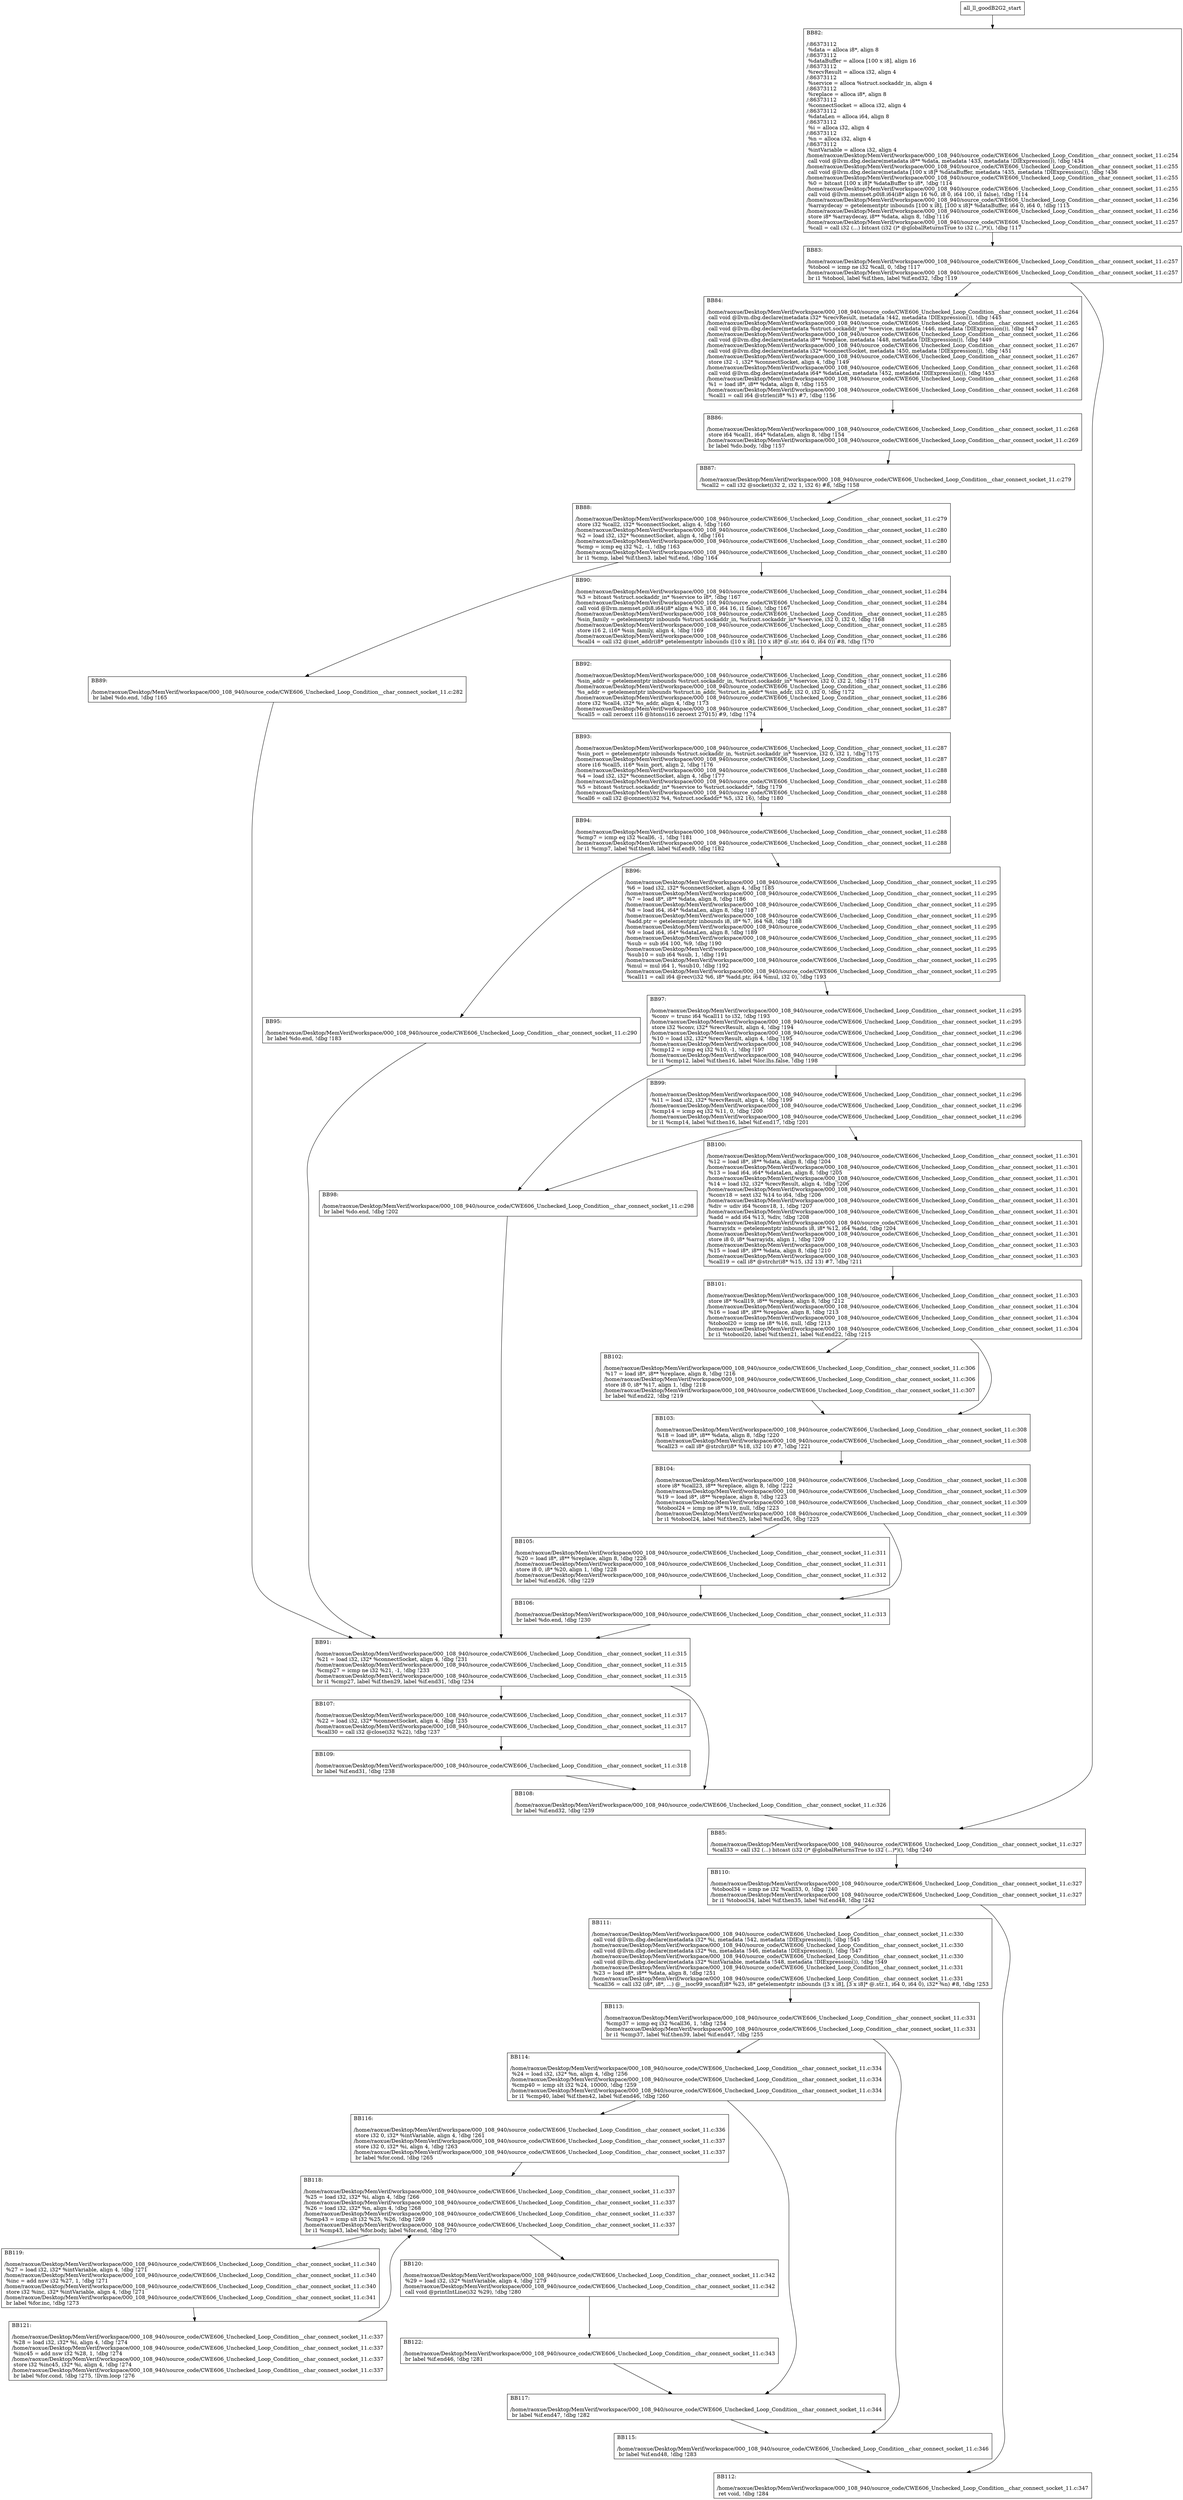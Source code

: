 digraph "CFG for'all_ll_goodB2G2' function" {
	BBall_ll_goodB2G2_start[shape=record,label="{all_ll_goodB2G2_start}"];
	BBall_ll_goodB2G2_start-> all_ll_goodB2G2BB82;
	all_ll_goodB2G2BB82 [shape=record, label="{BB82:\l\l/:86373112\l
  %data = alloca i8*, align 8\l
/:86373112\l
  %dataBuffer = alloca [100 x i8], align 16\l
/:86373112\l
  %recvResult = alloca i32, align 4\l
/:86373112\l
  %service = alloca %struct.sockaddr_in, align 4\l
/:86373112\l
  %replace = alloca i8*, align 8\l
/:86373112\l
  %connectSocket = alloca i32, align 4\l
/:86373112\l
  %dataLen = alloca i64, align 8\l
/:86373112\l
  %i = alloca i32, align 4\l
/:86373112\l
  %n = alloca i32, align 4\l
/:86373112\l
  %intVariable = alloca i32, align 4\l
/home/raoxue/Desktop/MemVerif/workspace/000_108_940/source_code/CWE606_Unchecked_Loop_Condition__char_connect_socket_11.c:254\l
  call void @llvm.dbg.declare(metadata i8** %data, metadata !433, metadata !DIExpression()), !dbg !434\l
/home/raoxue/Desktop/MemVerif/workspace/000_108_940/source_code/CWE606_Unchecked_Loop_Condition__char_connect_socket_11.c:255\l
  call void @llvm.dbg.declare(metadata [100 x i8]* %dataBuffer, metadata !435, metadata !DIExpression()), !dbg !436\l
/home/raoxue/Desktop/MemVerif/workspace/000_108_940/source_code/CWE606_Unchecked_Loop_Condition__char_connect_socket_11.c:255\l
  %0 = bitcast [100 x i8]* %dataBuffer to i8*, !dbg !114\l
/home/raoxue/Desktop/MemVerif/workspace/000_108_940/source_code/CWE606_Unchecked_Loop_Condition__char_connect_socket_11.c:255\l
  call void @llvm.memset.p0i8.i64(i8* align 16 %0, i8 0, i64 100, i1 false), !dbg !114\l
/home/raoxue/Desktop/MemVerif/workspace/000_108_940/source_code/CWE606_Unchecked_Loop_Condition__char_connect_socket_11.c:256\l
  %arraydecay = getelementptr inbounds [100 x i8], [100 x i8]* %dataBuffer, i64 0, i64 0, !dbg !115\l
/home/raoxue/Desktop/MemVerif/workspace/000_108_940/source_code/CWE606_Unchecked_Loop_Condition__char_connect_socket_11.c:256\l
  store i8* %arraydecay, i8** %data, align 8, !dbg !116\l
/home/raoxue/Desktop/MemVerif/workspace/000_108_940/source_code/CWE606_Unchecked_Loop_Condition__char_connect_socket_11.c:257\l
  %call = call i32 (...) bitcast (i32 ()* @globalReturnsTrue to i32 (...)*)(), !dbg !117\l
}"];
	all_ll_goodB2G2BB82-> all_ll_goodB2G2BB83;
	all_ll_goodB2G2BB83 [shape=record, label="{BB83:\l\l/home/raoxue/Desktop/MemVerif/workspace/000_108_940/source_code/CWE606_Unchecked_Loop_Condition__char_connect_socket_11.c:257\l
  %tobool = icmp ne i32 %call, 0, !dbg !117\l
/home/raoxue/Desktop/MemVerif/workspace/000_108_940/source_code/CWE606_Unchecked_Loop_Condition__char_connect_socket_11.c:257\l
  br i1 %tobool, label %if.then, label %if.end32, !dbg !119\l
}"];
	all_ll_goodB2G2BB83-> all_ll_goodB2G2BB84;
	all_ll_goodB2G2BB83-> all_ll_goodB2G2BB85;
	all_ll_goodB2G2BB84 [shape=record, label="{BB84:\l\l/home/raoxue/Desktop/MemVerif/workspace/000_108_940/source_code/CWE606_Unchecked_Loop_Condition__char_connect_socket_11.c:264\l
  call void @llvm.dbg.declare(metadata i32* %recvResult, metadata !442, metadata !DIExpression()), !dbg !445\l
/home/raoxue/Desktop/MemVerif/workspace/000_108_940/source_code/CWE606_Unchecked_Loop_Condition__char_connect_socket_11.c:265\l
  call void @llvm.dbg.declare(metadata %struct.sockaddr_in* %service, metadata !446, metadata !DIExpression()), !dbg !447\l
/home/raoxue/Desktop/MemVerif/workspace/000_108_940/source_code/CWE606_Unchecked_Loop_Condition__char_connect_socket_11.c:266\l
  call void @llvm.dbg.declare(metadata i8** %replace, metadata !448, metadata !DIExpression()), !dbg !449\l
/home/raoxue/Desktop/MemVerif/workspace/000_108_940/source_code/CWE606_Unchecked_Loop_Condition__char_connect_socket_11.c:267\l
  call void @llvm.dbg.declare(metadata i32* %connectSocket, metadata !450, metadata !DIExpression()), !dbg !451\l
/home/raoxue/Desktop/MemVerif/workspace/000_108_940/source_code/CWE606_Unchecked_Loop_Condition__char_connect_socket_11.c:267\l
  store i32 -1, i32* %connectSocket, align 4, !dbg !149\l
/home/raoxue/Desktop/MemVerif/workspace/000_108_940/source_code/CWE606_Unchecked_Loop_Condition__char_connect_socket_11.c:268\l
  call void @llvm.dbg.declare(metadata i64* %dataLen, metadata !452, metadata !DIExpression()), !dbg !453\l
/home/raoxue/Desktop/MemVerif/workspace/000_108_940/source_code/CWE606_Unchecked_Loop_Condition__char_connect_socket_11.c:268\l
  %1 = load i8*, i8** %data, align 8, !dbg !155\l
/home/raoxue/Desktop/MemVerif/workspace/000_108_940/source_code/CWE606_Unchecked_Loop_Condition__char_connect_socket_11.c:268\l
  %call1 = call i64 @strlen(i8* %1) #7, !dbg !156\l
}"];
	all_ll_goodB2G2BB84-> all_ll_goodB2G2BB86;
	all_ll_goodB2G2BB86 [shape=record, label="{BB86:\l\l/home/raoxue/Desktop/MemVerif/workspace/000_108_940/source_code/CWE606_Unchecked_Loop_Condition__char_connect_socket_11.c:268\l
  store i64 %call1, i64* %dataLen, align 8, !dbg !154\l
/home/raoxue/Desktop/MemVerif/workspace/000_108_940/source_code/CWE606_Unchecked_Loop_Condition__char_connect_socket_11.c:269\l
  br label %do.body, !dbg !157\l
}"];
	all_ll_goodB2G2BB86-> all_ll_goodB2G2BB87;
	all_ll_goodB2G2BB87 [shape=record, label="{BB87:\l\l/home/raoxue/Desktop/MemVerif/workspace/000_108_940/source_code/CWE606_Unchecked_Loop_Condition__char_connect_socket_11.c:279\l
  %call2 = call i32 @socket(i32 2, i32 1, i32 6) #8, !dbg !158\l
}"];
	all_ll_goodB2G2BB87-> all_ll_goodB2G2BB88;
	all_ll_goodB2G2BB88 [shape=record, label="{BB88:\l\l/home/raoxue/Desktop/MemVerif/workspace/000_108_940/source_code/CWE606_Unchecked_Loop_Condition__char_connect_socket_11.c:279\l
  store i32 %call2, i32* %connectSocket, align 4, !dbg !160\l
/home/raoxue/Desktop/MemVerif/workspace/000_108_940/source_code/CWE606_Unchecked_Loop_Condition__char_connect_socket_11.c:280\l
  %2 = load i32, i32* %connectSocket, align 4, !dbg !161\l
/home/raoxue/Desktop/MemVerif/workspace/000_108_940/source_code/CWE606_Unchecked_Loop_Condition__char_connect_socket_11.c:280\l
  %cmp = icmp eq i32 %2, -1, !dbg !163\l
/home/raoxue/Desktop/MemVerif/workspace/000_108_940/source_code/CWE606_Unchecked_Loop_Condition__char_connect_socket_11.c:280\l
  br i1 %cmp, label %if.then3, label %if.end, !dbg !164\l
}"];
	all_ll_goodB2G2BB88-> all_ll_goodB2G2BB89;
	all_ll_goodB2G2BB88-> all_ll_goodB2G2BB90;
	all_ll_goodB2G2BB89 [shape=record, label="{BB89:\l\l/home/raoxue/Desktop/MemVerif/workspace/000_108_940/source_code/CWE606_Unchecked_Loop_Condition__char_connect_socket_11.c:282\l
  br label %do.end, !dbg !165\l
}"];
	all_ll_goodB2G2BB89-> all_ll_goodB2G2BB91;
	all_ll_goodB2G2BB90 [shape=record, label="{BB90:\l\l/home/raoxue/Desktop/MemVerif/workspace/000_108_940/source_code/CWE606_Unchecked_Loop_Condition__char_connect_socket_11.c:284\l
  %3 = bitcast %struct.sockaddr_in* %service to i8*, !dbg !167\l
/home/raoxue/Desktop/MemVerif/workspace/000_108_940/source_code/CWE606_Unchecked_Loop_Condition__char_connect_socket_11.c:284\l
  call void @llvm.memset.p0i8.i64(i8* align 4 %3, i8 0, i64 16, i1 false), !dbg !167\l
/home/raoxue/Desktop/MemVerif/workspace/000_108_940/source_code/CWE606_Unchecked_Loop_Condition__char_connect_socket_11.c:285\l
  %sin_family = getelementptr inbounds %struct.sockaddr_in, %struct.sockaddr_in* %service, i32 0, i32 0, !dbg !168\l
/home/raoxue/Desktop/MemVerif/workspace/000_108_940/source_code/CWE606_Unchecked_Loop_Condition__char_connect_socket_11.c:285\l
  store i16 2, i16* %sin_family, align 4, !dbg !169\l
/home/raoxue/Desktop/MemVerif/workspace/000_108_940/source_code/CWE606_Unchecked_Loop_Condition__char_connect_socket_11.c:286\l
  %call4 = call i32 @inet_addr(i8* getelementptr inbounds ([10 x i8], [10 x i8]* @.str, i64 0, i64 0)) #8, !dbg !170\l
}"];
	all_ll_goodB2G2BB90-> all_ll_goodB2G2BB92;
	all_ll_goodB2G2BB92 [shape=record, label="{BB92:\l\l/home/raoxue/Desktop/MemVerif/workspace/000_108_940/source_code/CWE606_Unchecked_Loop_Condition__char_connect_socket_11.c:286\l
  %sin_addr = getelementptr inbounds %struct.sockaddr_in, %struct.sockaddr_in* %service, i32 0, i32 2, !dbg !171\l
/home/raoxue/Desktop/MemVerif/workspace/000_108_940/source_code/CWE606_Unchecked_Loop_Condition__char_connect_socket_11.c:286\l
  %s_addr = getelementptr inbounds %struct.in_addr, %struct.in_addr* %sin_addr, i32 0, i32 0, !dbg !172\l
/home/raoxue/Desktop/MemVerif/workspace/000_108_940/source_code/CWE606_Unchecked_Loop_Condition__char_connect_socket_11.c:286\l
  store i32 %call4, i32* %s_addr, align 4, !dbg !173\l
/home/raoxue/Desktop/MemVerif/workspace/000_108_940/source_code/CWE606_Unchecked_Loop_Condition__char_connect_socket_11.c:287\l
  %call5 = call zeroext i16 @htons(i16 zeroext 27015) #9, !dbg !174\l
}"];
	all_ll_goodB2G2BB92-> all_ll_goodB2G2BB93;
	all_ll_goodB2G2BB93 [shape=record, label="{BB93:\l\l/home/raoxue/Desktop/MemVerif/workspace/000_108_940/source_code/CWE606_Unchecked_Loop_Condition__char_connect_socket_11.c:287\l
  %sin_port = getelementptr inbounds %struct.sockaddr_in, %struct.sockaddr_in* %service, i32 0, i32 1, !dbg !175\l
/home/raoxue/Desktop/MemVerif/workspace/000_108_940/source_code/CWE606_Unchecked_Loop_Condition__char_connect_socket_11.c:287\l
  store i16 %call5, i16* %sin_port, align 2, !dbg !176\l
/home/raoxue/Desktop/MemVerif/workspace/000_108_940/source_code/CWE606_Unchecked_Loop_Condition__char_connect_socket_11.c:288\l
  %4 = load i32, i32* %connectSocket, align 4, !dbg !177\l
/home/raoxue/Desktop/MemVerif/workspace/000_108_940/source_code/CWE606_Unchecked_Loop_Condition__char_connect_socket_11.c:288\l
  %5 = bitcast %struct.sockaddr_in* %service to %struct.sockaddr*, !dbg !179\l
/home/raoxue/Desktop/MemVerif/workspace/000_108_940/source_code/CWE606_Unchecked_Loop_Condition__char_connect_socket_11.c:288\l
  %call6 = call i32 @connect(i32 %4, %struct.sockaddr* %5, i32 16), !dbg !180\l
}"];
	all_ll_goodB2G2BB93-> all_ll_goodB2G2BB94;
	all_ll_goodB2G2BB94 [shape=record, label="{BB94:\l\l/home/raoxue/Desktop/MemVerif/workspace/000_108_940/source_code/CWE606_Unchecked_Loop_Condition__char_connect_socket_11.c:288\l
  %cmp7 = icmp eq i32 %call6, -1, !dbg !181\l
/home/raoxue/Desktop/MemVerif/workspace/000_108_940/source_code/CWE606_Unchecked_Loop_Condition__char_connect_socket_11.c:288\l
  br i1 %cmp7, label %if.then8, label %if.end9, !dbg !182\l
}"];
	all_ll_goodB2G2BB94-> all_ll_goodB2G2BB95;
	all_ll_goodB2G2BB94-> all_ll_goodB2G2BB96;
	all_ll_goodB2G2BB95 [shape=record, label="{BB95:\l\l/home/raoxue/Desktop/MemVerif/workspace/000_108_940/source_code/CWE606_Unchecked_Loop_Condition__char_connect_socket_11.c:290\l
  br label %do.end, !dbg !183\l
}"];
	all_ll_goodB2G2BB95-> all_ll_goodB2G2BB91;
	all_ll_goodB2G2BB96 [shape=record, label="{BB96:\l\l/home/raoxue/Desktop/MemVerif/workspace/000_108_940/source_code/CWE606_Unchecked_Loop_Condition__char_connect_socket_11.c:295\l
  %6 = load i32, i32* %connectSocket, align 4, !dbg !185\l
/home/raoxue/Desktop/MemVerif/workspace/000_108_940/source_code/CWE606_Unchecked_Loop_Condition__char_connect_socket_11.c:295\l
  %7 = load i8*, i8** %data, align 8, !dbg !186\l
/home/raoxue/Desktop/MemVerif/workspace/000_108_940/source_code/CWE606_Unchecked_Loop_Condition__char_connect_socket_11.c:295\l
  %8 = load i64, i64* %dataLen, align 8, !dbg !187\l
/home/raoxue/Desktop/MemVerif/workspace/000_108_940/source_code/CWE606_Unchecked_Loop_Condition__char_connect_socket_11.c:295\l
  %add.ptr = getelementptr inbounds i8, i8* %7, i64 %8, !dbg !188\l
/home/raoxue/Desktop/MemVerif/workspace/000_108_940/source_code/CWE606_Unchecked_Loop_Condition__char_connect_socket_11.c:295\l
  %9 = load i64, i64* %dataLen, align 8, !dbg !189\l
/home/raoxue/Desktop/MemVerif/workspace/000_108_940/source_code/CWE606_Unchecked_Loop_Condition__char_connect_socket_11.c:295\l
  %sub = sub i64 100, %9, !dbg !190\l
/home/raoxue/Desktop/MemVerif/workspace/000_108_940/source_code/CWE606_Unchecked_Loop_Condition__char_connect_socket_11.c:295\l
  %sub10 = sub i64 %sub, 1, !dbg !191\l
/home/raoxue/Desktop/MemVerif/workspace/000_108_940/source_code/CWE606_Unchecked_Loop_Condition__char_connect_socket_11.c:295\l
  %mul = mul i64 1, %sub10, !dbg !192\l
/home/raoxue/Desktop/MemVerif/workspace/000_108_940/source_code/CWE606_Unchecked_Loop_Condition__char_connect_socket_11.c:295\l
  %call11 = call i64 @recv(i32 %6, i8* %add.ptr, i64 %mul, i32 0), !dbg !193\l
}"];
	all_ll_goodB2G2BB96-> all_ll_goodB2G2BB97;
	all_ll_goodB2G2BB97 [shape=record, label="{BB97:\l\l/home/raoxue/Desktop/MemVerif/workspace/000_108_940/source_code/CWE606_Unchecked_Loop_Condition__char_connect_socket_11.c:295\l
  %conv = trunc i64 %call11 to i32, !dbg !193\l
/home/raoxue/Desktop/MemVerif/workspace/000_108_940/source_code/CWE606_Unchecked_Loop_Condition__char_connect_socket_11.c:295\l
  store i32 %conv, i32* %recvResult, align 4, !dbg !194\l
/home/raoxue/Desktop/MemVerif/workspace/000_108_940/source_code/CWE606_Unchecked_Loop_Condition__char_connect_socket_11.c:296\l
  %10 = load i32, i32* %recvResult, align 4, !dbg !195\l
/home/raoxue/Desktop/MemVerif/workspace/000_108_940/source_code/CWE606_Unchecked_Loop_Condition__char_connect_socket_11.c:296\l
  %cmp12 = icmp eq i32 %10, -1, !dbg !197\l
/home/raoxue/Desktop/MemVerif/workspace/000_108_940/source_code/CWE606_Unchecked_Loop_Condition__char_connect_socket_11.c:296\l
  br i1 %cmp12, label %if.then16, label %lor.lhs.false, !dbg !198\l
}"];
	all_ll_goodB2G2BB97-> all_ll_goodB2G2BB98;
	all_ll_goodB2G2BB97-> all_ll_goodB2G2BB99;
	all_ll_goodB2G2BB99 [shape=record, label="{BB99:\l\l/home/raoxue/Desktop/MemVerif/workspace/000_108_940/source_code/CWE606_Unchecked_Loop_Condition__char_connect_socket_11.c:296\l
  %11 = load i32, i32* %recvResult, align 4, !dbg !199\l
/home/raoxue/Desktop/MemVerif/workspace/000_108_940/source_code/CWE606_Unchecked_Loop_Condition__char_connect_socket_11.c:296\l
  %cmp14 = icmp eq i32 %11, 0, !dbg !200\l
/home/raoxue/Desktop/MemVerif/workspace/000_108_940/source_code/CWE606_Unchecked_Loop_Condition__char_connect_socket_11.c:296\l
  br i1 %cmp14, label %if.then16, label %if.end17, !dbg !201\l
}"];
	all_ll_goodB2G2BB99-> all_ll_goodB2G2BB98;
	all_ll_goodB2G2BB99-> all_ll_goodB2G2BB100;
	all_ll_goodB2G2BB98 [shape=record, label="{BB98:\l\l/home/raoxue/Desktop/MemVerif/workspace/000_108_940/source_code/CWE606_Unchecked_Loop_Condition__char_connect_socket_11.c:298\l
  br label %do.end, !dbg !202\l
}"];
	all_ll_goodB2G2BB98-> all_ll_goodB2G2BB91;
	all_ll_goodB2G2BB100 [shape=record, label="{BB100:\l\l/home/raoxue/Desktop/MemVerif/workspace/000_108_940/source_code/CWE606_Unchecked_Loop_Condition__char_connect_socket_11.c:301\l
  %12 = load i8*, i8** %data, align 8, !dbg !204\l
/home/raoxue/Desktop/MemVerif/workspace/000_108_940/source_code/CWE606_Unchecked_Loop_Condition__char_connect_socket_11.c:301\l
  %13 = load i64, i64* %dataLen, align 8, !dbg !205\l
/home/raoxue/Desktop/MemVerif/workspace/000_108_940/source_code/CWE606_Unchecked_Loop_Condition__char_connect_socket_11.c:301\l
  %14 = load i32, i32* %recvResult, align 4, !dbg !206\l
/home/raoxue/Desktop/MemVerif/workspace/000_108_940/source_code/CWE606_Unchecked_Loop_Condition__char_connect_socket_11.c:301\l
  %conv18 = sext i32 %14 to i64, !dbg !206\l
/home/raoxue/Desktop/MemVerif/workspace/000_108_940/source_code/CWE606_Unchecked_Loop_Condition__char_connect_socket_11.c:301\l
  %div = udiv i64 %conv18, 1, !dbg !207\l
/home/raoxue/Desktop/MemVerif/workspace/000_108_940/source_code/CWE606_Unchecked_Loop_Condition__char_connect_socket_11.c:301\l
  %add = add i64 %13, %div, !dbg !208\l
/home/raoxue/Desktop/MemVerif/workspace/000_108_940/source_code/CWE606_Unchecked_Loop_Condition__char_connect_socket_11.c:301\l
  %arrayidx = getelementptr inbounds i8, i8* %12, i64 %add, !dbg !204\l
/home/raoxue/Desktop/MemVerif/workspace/000_108_940/source_code/CWE606_Unchecked_Loop_Condition__char_connect_socket_11.c:301\l
  store i8 0, i8* %arrayidx, align 1, !dbg !209\l
/home/raoxue/Desktop/MemVerif/workspace/000_108_940/source_code/CWE606_Unchecked_Loop_Condition__char_connect_socket_11.c:303\l
  %15 = load i8*, i8** %data, align 8, !dbg !210\l
/home/raoxue/Desktop/MemVerif/workspace/000_108_940/source_code/CWE606_Unchecked_Loop_Condition__char_connect_socket_11.c:303\l
  %call19 = call i8* @strchr(i8* %15, i32 13) #7, !dbg !211\l
}"];
	all_ll_goodB2G2BB100-> all_ll_goodB2G2BB101;
	all_ll_goodB2G2BB101 [shape=record, label="{BB101:\l\l/home/raoxue/Desktop/MemVerif/workspace/000_108_940/source_code/CWE606_Unchecked_Loop_Condition__char_connect_socket_11.c:303\l
  store i8* %call19, i8** %replace, align 8, !dbg !212\l
/home/raoxue/Desktop/MemVerif/workspace/000_108_940/source_code/CWE606_Unchecked_Loop_Condition__char_connect_socket_11.c:304\l
  %16 = load i8*, i8** %replace, align 8, !dbg !213\l
/home/raoxue/Desktop/MemVerif/workspace/000_108_940/source_code/CWE606_Unchecked_Loop_Condition__char_connect_socket_11.c:304\l
  %tobool20 = icmp ne i8* %16, null, !dbg !213\l
/home/raoxue/Desktop/MemVerif/workspace/000_108_940/source_code/CWE606_Unchecked_Loop_Condition__char_connect_socket_11.c:304\l
  br i1 %tobool20, label %if.then21, label %if.end22, !dbg !215\l
}"];
	all_ll_goodB2G2BB101-> all_ll_goodB2G2BB102;
	all_ll_goodB2G2BB101-> all_ll_goodB2G2BB103;
	all_ll_goodB2G2BB102 [shape=record, label="{BB102:\l\l/home/raoxue/Desktop/MemVerif/workspace/000_108_940/source_code/CWE606_Unchecked_Loop_Condition__char_connect_socket_11.c:306\l
  %17 = load i8*, i8** %replace, align 8, !dbg !216\l
/home/raoxue/Desktop/MemVerif/workspace/000_108_940/source_code/CWE606_Unchecked_Loop_Condition__char_connect_socket_11.c:306\l
  store i8 0, i8* %17, align 1, !dbg !218\l
/home/raoxue/Desktop/MemVerif/workspace/000_108_940/source_code/CWE606_Unchecked_Loop_Condition__char_connect_socket_11.c:307\l
  br label %if.end22, !dbg !219\l
}"];
	all_ll_goodB2G2BB102-> all_ll_goodB2G2BB103;
	all_ll_goodB2G2BB103 [shape=record, label="{BB103:\l\l/home/raoxue/Desktop/MemVerif/workspace/000_108_940/source_code/CWE606_Unchecked_Loop_Condition__char_connect_socket_11.c:308\l
  %18 = load i8*, i8** %data, align 8, !dbg !220\l
/home/raoxue/Desktop/MemVerif/workspace/000_108_940/source_code/CWE606_Unchecked_Loop_Condition__char_connect_socket_11.c:308\l
  %call23 = call i8* @strchr(i8* %18, i32 10) #7, !dbg !221\l
}"];
	all_ll_goodB2G2BB103-> all_ll_goodB2G2BB104;
	all_ll_goodB2G2BB104 [shape=record, label="{BB104:\l\l/home/raoxue/Desktop/MemVerif/workspace/000_108_940/source_code/CWE606_Unchecked_Loop_Condition__char_connect_socket_11.c:308\l
  store i8* %call23, i8** %replace, align 8, !dbg !222\l
/home/raoxue/Desktop/MemVerif/workspace/000_108_940/source_code/CWE606_Unchecked_Loop_Condition__char_connect_socket_11.c:309\l
  %19 = load i8*, i8** %replace, align 8, !dbg !223\l
/home/raoxue/Desktop/MemVerif/workspace/000_108_940/source_code/CWE606_Unchecked_Loop_Condition__char_connect_socket_11.c:309\l
  %tobool24 = icmp ne i8* %19, null, !dbg !223\l
/home/raoxue/Desktop/MemVerif/workspace/000_108_940/source_code/CWE606_Unchecked_Loop_Condition__char_connect_socket_11.c:309\l
  br i1 %tobool24, label %if.then25, label %if.end26, !dbg !225\l
}"];
	all_ll_goodB2G2BB104-> all_ll_goodB2G2BB105;
	all_ll_goodB2G2BB104-> all_ll_goodB2G2BB106;
	all_ll_goodB2G2BB105 [shape=record, label="{BB105:\l\l/home/raoxue/Desktop/MemVerif/workspace/000_108_940/source_code/CWE606_Unchecked_Loop_Condition__char_connect_socket_11.c:311\l
  %20 = load i8*, i8** %replace, align 8, !dbg !226\l
/home/raoxue/Desktop/MemVerif/workspace/000_108_940/source_code/CWE606_Unchecked_Loop_Condition__char_connect_socket_11.c:311\l
  store i8 0, i8* %20, align 1, !dbg !228\l
/home/raoxue/Desktop/MemVerif/workspace/000_108_940/source_code/CWE606_Unchecked_Loop_Condition__char_connect_socket_11.c:312\l
  br label %if.end26, !dbg !229\l
}"];
	all_ll_goodB2G2BB105-> all_ll_goodB2G2BB106;
	all_ll_goodB2G2BB106 [shape=record, label="{BB106:\l\l/home/raoxue/Desktop/MemVerif/workspace/000_108_940/source_code/CWE606_Unchecked_Loop_Condition__char_connect_socket_11.c:313\l
  br label %do.end, !dbg !230\l
}"];
	all_ll_goodB2G2BB106-> all_ll_goodB2G2BB91;
	all_ll_goodB2G2BB91 [shape=record, label="{BB91:\l\l/home/raoxue/Desktop/MemVerif/workspace/000_108_940/source_code/CWE606_Unchecked_Loop_Condition__char_connect_socket_11.c:315\l
  %21 = load i32, i32* %connectSocket, align 4, !dbg !231\l
/home/raoxue/Desktop/MemVerif/workspace/000_108_940/source_code/CWE606_Unchecked_Loop_Condition__char_connect_socket_11.c:315\l
  %cmp27 = icmp ne i32 %21, -1, !dbg !233\l
/home/raoxue/Desktop/MemVerif/workspace/000_108_940/source_code/CWE606_Unchecked_Loop_Condition__char_connect_socket_11.c:315\l
  br i1 %cmp27, label %if.then29, label %if.end31, !dbg !234\l
}"];
	all_ll_goodB2G2BB91-> all_ll_goodB2G2BB107;
	all_ll_goodB2G2BB91-> all_ll_goodB2G2BB108;
	all_ll_goodB2G2BB107 [shape=record, label="{BB107:\l\l/home/raoxue/Desktop/MemVerif/workspace/000_108_940/source_code/CWE606_Unchecked_Loop_Condition__char_connect_socket_11.c:317\l
  %22 = load i32, i32* %connectSocket, align 4, !dbg !235\l
/home/raoxue/Desktop/MemVerif/workspace/000_108_940/source_code/CWE606_Unchecked_Loop_Condition__char_connect_socket_11.c:317\l
  %call30 = call i32 @close(i32 %22), !dbg !237\l
}"];
	all_ll_goodB2G2BB107-> all_ll_goodB2G2BB109;
	all_ll_goodB2G2BB109 [shape=record, label="{BB109:\l\l/home/raoxue/Desktop/MemVerif/workspace/000_108_940/source_code/CWE606_Unchecked_Loop_Condition__char_connect_socket_11.c:318\l
  br label %if.end31, !dbg !238\l
}"];
	all_ll_goodB2G2BB109-> all_ll_goodB2G2BB108;
	all_ll_goodB2G2BB108 [shape=record, label="{BB108:\l\l/home/raoxue/Desktop/MemVerif/workspace/000_108_940/source_code/CWE606_Unchecked_Loop_Condition__char_connect_socket_11.c:326\l
  br label %if.end32, !dbg !239\l
}"];
	all_ll_goodB2G2BB108-> all_ll_goodB2G2BB85;
	all_ll_goodB2G2BB85 [shape=record, label="{BB85:\l\l/home/raoxue/Desktop/MemVerif/workspace/000_108_940/source_code/CWE606_Unchecked_Loop_Condition__char_connect_socket_11.c:327\l
  %call33 = call i32 (...) bitcast (i32 ()* @globalReturnsTrue to i32 (...)*)(), !dbg !240\l
}"];
	all_ll_goodB2G2BB85-> all_ll_goodB2G2BB110;
	all_ll_goodB2G2BB110 [shape=record, label="{BB110:\l\l/home/raoxue/Desktop/MemVerif/workspace/000_108_940/source_code/CWE606_Unchecked_Loop_Condition__char_connect_socket_11.c:327\l
  %tobool34 = icmp ne i32 %call33, 0, !dbg !240\l
/home/raoxue/Desktop/MemVerif/workspace/000_108_940/source_code/CWE606_Unchecked_Loop_Condition__char_connect_socket_11.c:327\l
  br i1 %tobool34, label %if.then35, label %if.end48, !dbg !242\l
}"];
	all_ll_goodB2G2BB110-> all_ll_goodB2G2BB111;
	all_ll_goodB2G2BB110-> all_ll_goodB2G2BB112;
	all_ll_goodB2G2BB111 [shape=record, label="{BB111:\l\l/home/raoxue/Desktop/MemVerif/workspace/000_108_940/source_code/CWE606_Unchecked_Loop_Condition__char_connect_socket_11.c:330\l
  call void @llvm.dbg.declare(metadata i32* %i, metadata !542, metadata !DIExpression()), !dbg !545\l
/home/raoxue/Desktop/MemVerif/workspace/000_108_940/source_code/CWE606_Unchecked_Loop_Condition__char_connect_socket_11.c:330\l
  call void @llvm.dbg.declare(metadata i32* %n, metadata !546, metadata !DIExpression()), !dbg !547\l
/home/raoxue/Desktop/MemVerif/workspace/000_108_940/source_code/CWE606_Unchecked_Loop_Condition__char_connect_socket_11.c:330\l
  call void @llvm.dbg.declare(metadata i32* %intVariable, metadata !548, metadata !DIExpression()), !dbg !549\l
/home/raoxue/Desktop/MemVerif/workspace/000_108_940/source_code/CWE606_Unchecked_Loop_Condition__char_connect_socket_11.c:331\l
  %23 = load i8*, i8** %data, align 8, !dbg !251\l
/home/raoxue/Desktop/MemVerif/workspace/000_108_940/source_code/CWE606_Unchecked_Loop_Condition__char_connect_socket_11.c:331\l
  %call36 = call i32 (i8*, i8*, ...) @__isoc99_sscanf(i8* %23, i8* getelementptr inbounds ([3 x i8], [3 x i8]* @.str.1, i64 0, i64 0), i32* %n) #8, !dbg !253\l
}"];
	all_ll_goodB2G2BB111-> all_ll_goodB2G2BB113;
	all_ll_goodB2G2BB113 [shape=record, label="{BB113:\l\l/home/raoxue/Desktop/MemVerif/workspace/000_108_940/source_code/CWE606_Unchecked_Loop_Condition__char_connect_socket_11.c:331\l
  %cmp37 = icmp eq i32 %call36, 1, !dbg !254\l
/home/raoxue/Desktop/MemVerif/workspace/000_108_940/source_code/CWE606_Unchecked_Loop_Condition__char_connect_socket_11.c:331\l
  br i1 %cmp37, label %if.then39, label %if.end47, !dbg !255\l
}"];
	all_ll_goodB2G2BB113-> all_ll_goodB2G2BB114;
	all_ll_goodB2G2BB113-> all_ll_goodB2G2BB115;
	all_ll_goodB2G2BB114 [shape=record, label="{BB114:\l\l/home/raoxue/Desktop/MemVerif/workspace/000_108_940/source_code/CWE606_Unchecked_Loop_Condition__char_connect_socket_11.c:334\l
  %24 = load i32, i32* %n, align 4, !dbg !256\l
/home/raoxue/Desktop/MemVerif/workspace/000_108_940/source_code/CWE606_Unchecked_Loop_Condition__char_connect_socket_11.c:334\l
  %cmp40 = icmp slt i32 %24, 10000, !dbg !259\l
/home/raoxue/Desktop/MemVerif/workspace/000_108_940/source_code/CWE606_Unchecked_Loop_Condition__char_connect_socket_11.c:334\l
  br i1 %cmp40, label %if.then42, label %if.end46, !dbg !260\l
}"];
	all_ll_goodB2G2BB114-> all_ll_goodB2G2BB116;
	all_ll_goodB2G2BB114-> all_ll_goodB2G2BB117;
	all_ll_goodB2G2BB116 [shape=record, label="{BB116:\l\l/home/raoxue/Desktop/MemVerif/workspace/000_108_940/source_code/CWE606_Unchecked_Loop_Condition__char_connect_socket_11.c:336\l
  store i32 0, i32* %intVariable, align 4, !dbg !261\l
/home/raoxue/Desktop/MemVerif/workspace/000_108_940/source_code/CWE606_Unchecked_Loop_Condition__char_connect_socket_11.c:337\l
  store i32 0, i32* %i, align 4, !dbg !263\l
/home/raoxue/Desktop/MemVerif/workspace/000_108_940/source_code/CWE606_Unchecked_Loop_Condition__char_connect_socket_11.c:337\l
  br label %for.cond, !dbg !265\l
}"];
	all_ll_goodB2G2BB116-> all_ll_goodB2G2BB118;
	all_ll_goodB2G2BB118 [shape=record, label="{BB118:\l\l/home/raoxue/Desktop/MemVerif/workspace/000_108_940/source_code/CWE606_Unchecked_Loop_Condition__char_connect_socket_11.c:337\l
  %25 = load i32, i32* %i, align 4, !dbg !266\l
/home/raoxue/Desktop/MemVerif/workspace/000_108_940/source_code/CWE606_Unchecked_Loop_Condition__char_connect_socket_11.c:337\l
  %26 = load i32, i32* %n, align 4, !dbg !268\l
/home/raoxue/Desktop/MemVerif/workspace/000_108_940/source_code/CWE606_Unchecked_Loop_Condition__char_connect_socket_11.c:337\l
  %cmp43 = icmp slt i32 %25, %26, !dbg !269\l
/home/raoxue/Desktop/MemVerif/workspace/000_108_940/source_code/CWE606_Unchecked_Loop_Condition__char_connect_socket_11.c:337\l
  br i1 %cmp43, label %for.body, label %for.end, !dbg !270\l
}"];
	all_ll_goodB2G2BB118-> all_ll_goodB2G2BB119;
	all_ll_goodB2G2BB118-> all_ll_goodB2G2BB120;
	all_ll_goodB2G2BB119 [shape=record, label="{BB119:\l\l/home/raoxue/Desktop/MemVerif/workspace/000_108_940/source_code/CWE606_Unchecked_Loop_Condition__char_connect_socket_11.c:340\l
  %27 = load i32, i32* %intVariable, align 4, !dbg !271\l
/home/raoxue/Desktop/MemVerif/workspace/000_108_940/source_code/CWE606_Unchecked_Loop_Condition__char_connect_socket_11.c:340\l
  %inc = add nsw i32 %27, 1, !dbg !271\l
/home/raoxue/Desktop/MemVerif/workspace/000_108_940/source_code/CWE606_Unchecked_Loop_Condition__char_connect_socket_11.c:340\l
  store i32 %inc, i32* %intVariable, align 4, !dbg !271\l
/home/raoxue/Desktop/MemVerif/workspace/000_108_940/source_code/CWE606_Unchecked_Loop_Condition__char_connect_socket_11.c:341\l
  br label %for.inc, !dbg !273\l
}"];
	all_ll_goodB2G2BB119-> all_ll_goodB2G2BB121;
	all_ll_goodB2G2BB121 [shape=record, label="{BB121:\l\l/home/raoxue/Desktop/MemVerif/workspace/000_108_940/source_code/CWE606_Unchecked_Loop_Condition__char_connect_socket_11.c:337\l
  %28 = load i32, i32* %i, align 4, !dbg !274\l
/home/raoxue/Desktop/MemVerif/workspace/000_108_940/source_code/CWE606_Unchecked_Loop_Condition__char_connect_socket_11.c:337\l
  %inc45 = add nsw i32 %28, 1, !dbg !274\l
/home/raoxue/Desktop/MemVerif/workspace/000_108_940/source_code/CWE606_Unchecked_Loop_Condition__char_connect_socket_11.c:337\l
  store i32 %inc45, i32* %i, align 4, !dbg !274\l
/home/raoxue/Desktop/MemVerif/workspace/000_108_940/source_code/CWE606_Unchecked_Loop_Condition__char_connect_socket_11.c:337\l
  br label %for.cond, !dbg !275, !llvm.loop !276\l
}"];
	all_ll_goodB2G2BB121-> all_ll_goodB2G2BB118;
	all_ll_goodB2G2BB120 [shape=record, label="{BB120:\l\l/home/raoxue/Desktop/MemVerif/workspace/000_108_940/source_code/CWE606_Unchecked_Loop_Condition__char_connect_socket_11.c:342\l
  %29 = load i32, i32* %intVariable, align 4, !dbg !279\l
/home/raoxue/Desktop/MemVerif/workspace/000_108_940/source_code/CWE606_Unchecked_Loop_Condition__char_connect_socket_11.c:342\l
  call void @printIntLine(i32 %29), !dbg !280\l
}"];
	all_ll_goodB2G2BB120-> all_ll_goodB2G2BB122;
	all_ll_goodB2G2BB122 [shape=record, label="{BB122:\l\l/home/raoxue/Desktop/MemVerif/workspace/000_108_940/source_code/CWE606_Unchecked_Loop_Condition__char_connect_socket_11.c:343\l
  br label %if.end46, !dbg !281\l
}"];
	all_ll_goodB2G2BB122-> all_ll_goodB2G2BB117;
	all_ll_goodB2G2BB117 [shape=record, label="{BB117:\l\l/home/raoxue/Desktop/MemVerif/workspace/000_108_940/source_code/CWE606_Unchecked_Loop_Condition__char_connect_socket_11.c:344\l
  br label %if.end47, !dbg !282\l
}"];
	all_ll_goodB2G2BB117-> all_ll_goodB2G2BB115;
	all_ll_goodB2G2BB115 [shape=record, label="{BB115:\l\l/home/raoxue/Desktop/MemVerif/workspace/000_108_940/source_code/CWE606_Unchecked_Loop_Condition__char_connect_socket_11.c:346\l
  br label %if.end48, !dbg !283\l
}"];
	all_ll_goodB2G2BB115-> all_ll_goodB2G2BB112;
	all_ll_goodB2G2BB112 [shape=record, label="{BB112:\l\l/home/raoxue/Desktop/MemVerif/workspace/000_108_940/source_code/CWE606_Unchecked_Loop_Condition__char_connect_socket_11.c:347\l
  ret void, !dbg !284\l
}"];
}
